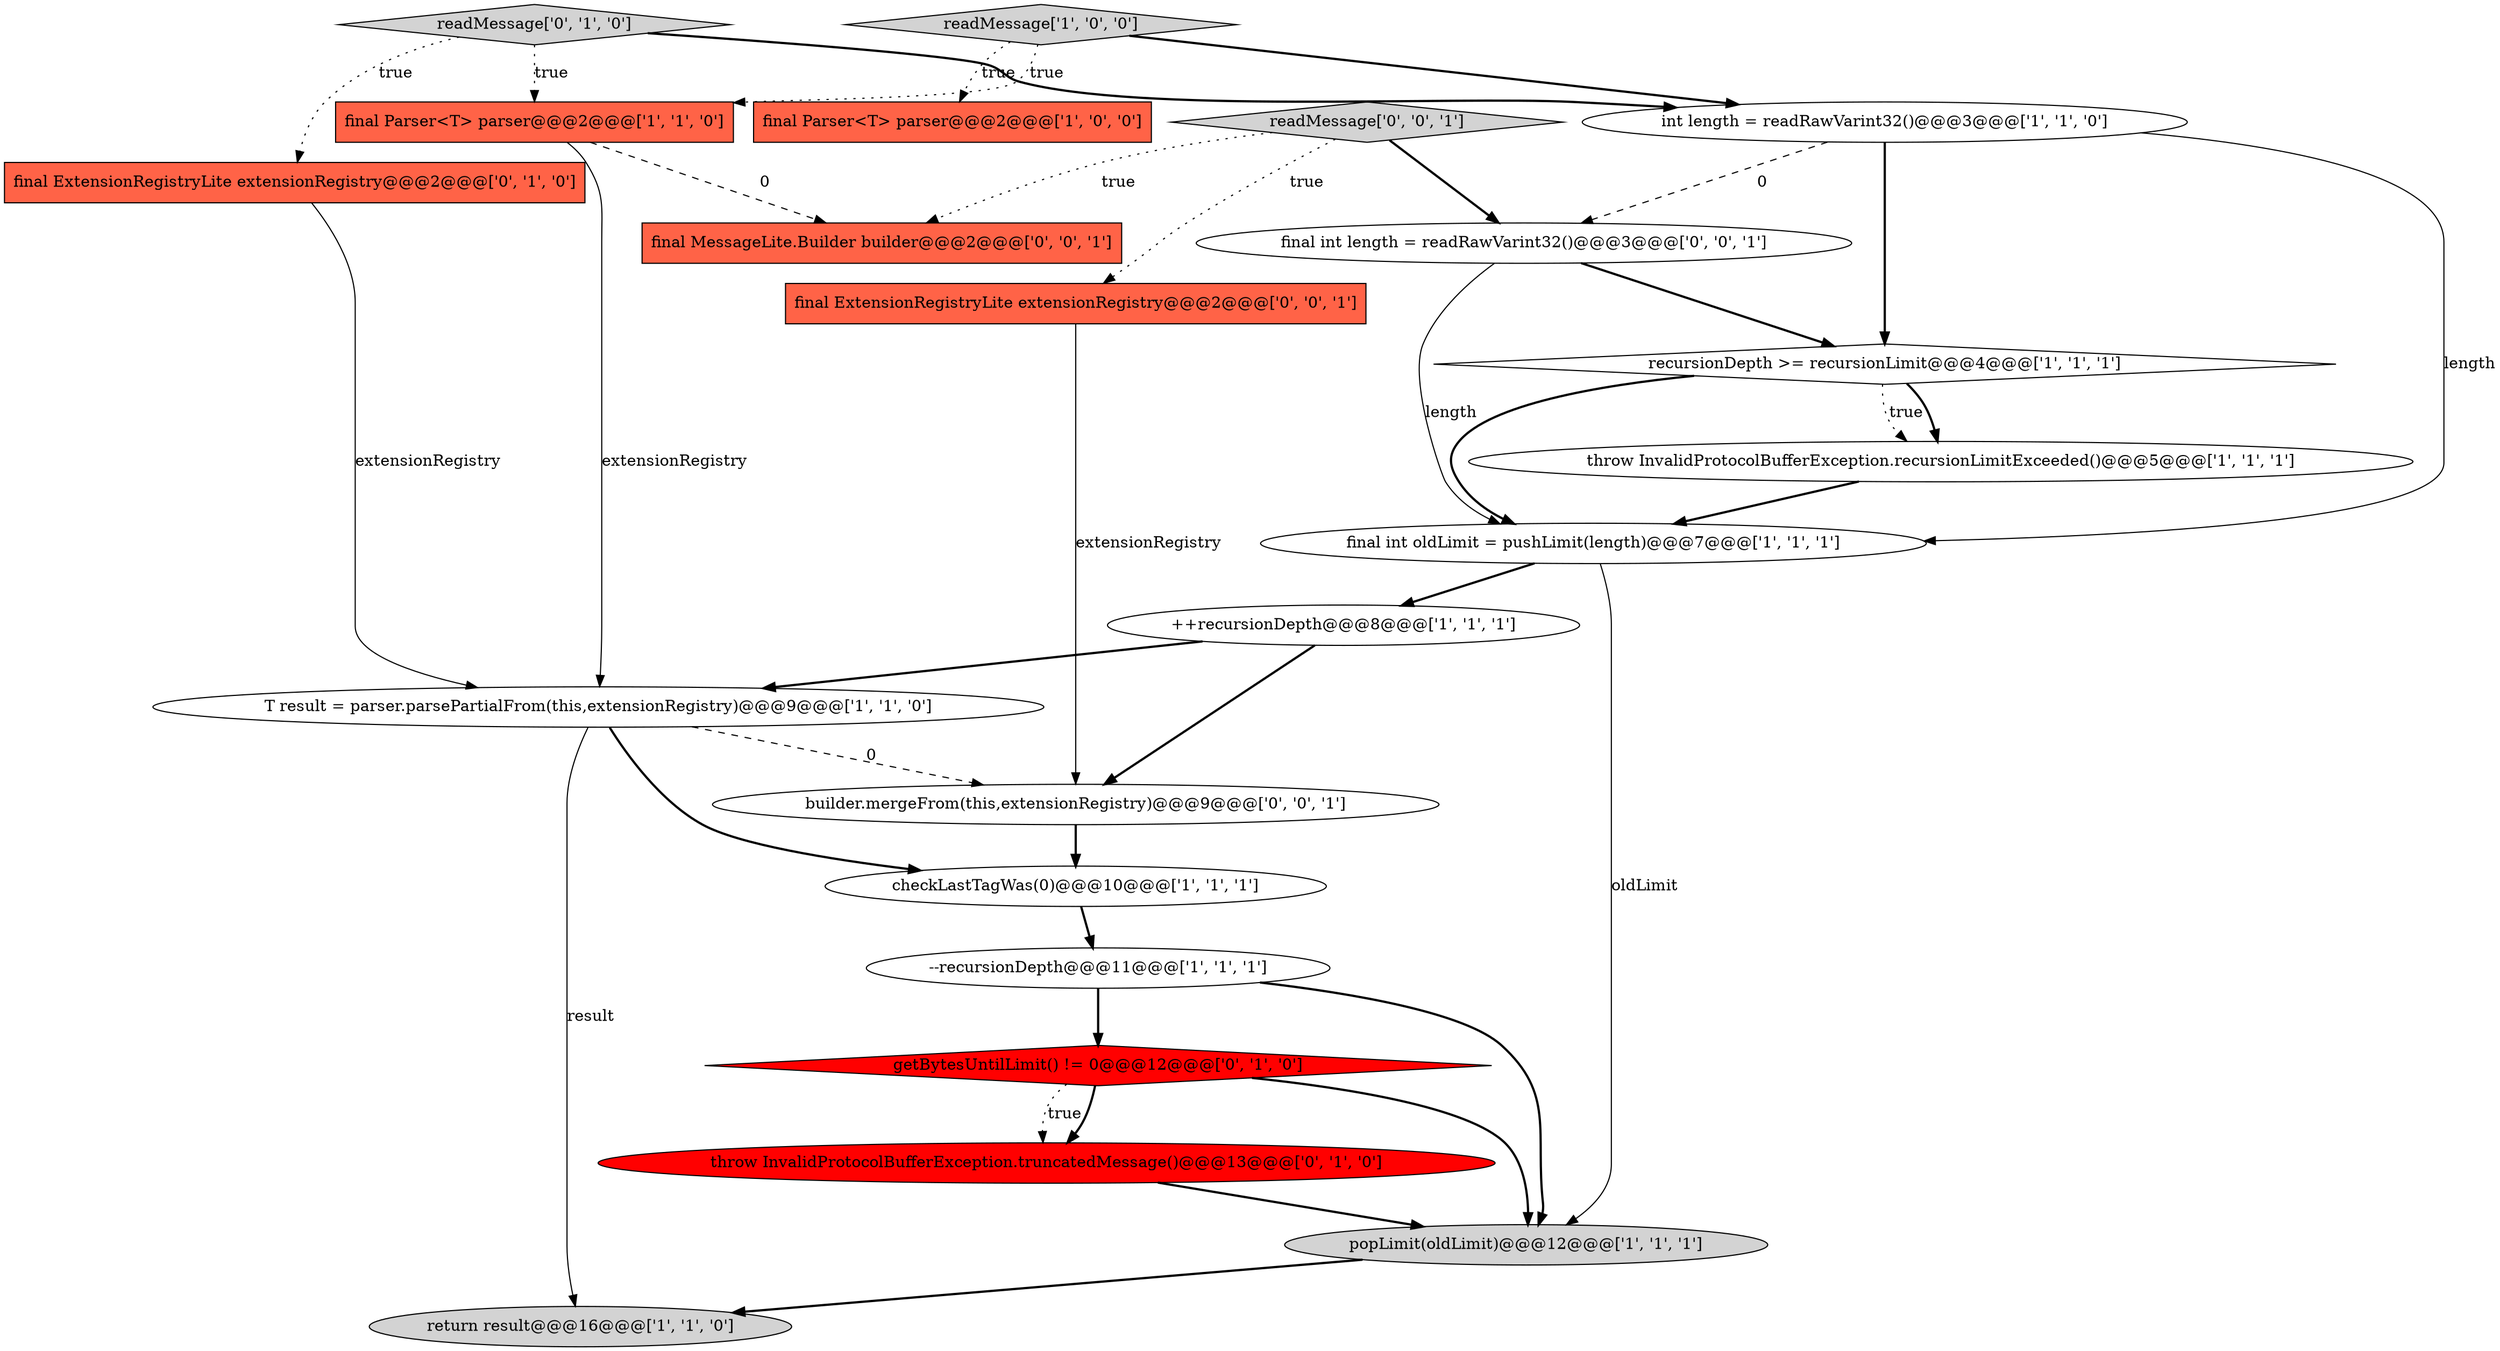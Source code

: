 digraph {
7 [style = filled, label = "final int oldLimit = pushLimit(length)@@@7@@@['1', '1', '1']", fillcolor = white, shape = ellipse image = "AAA0AAABBB1BBB"];
11 [style = filled, label = "throw InvalidProtocolBufferException.recursionLimitExceeded()@@@5@@@['1', '1', '1']", fillcolor = white, shape = ellipse image = "AAA0AAABBB1BBB"];
19 [style = filled, label = "final ExtensionRegistryLite extensionRegistry@@@2@@@['0', '0', '1']", fillcolor = tomato, shape = box image = "AAA0AAABBB3BBB"];
18 [style = filled, label = "readMessage['0', '0', '1']", fillcolor = lightgray, shape = diamond image = "AAA0AAABBB3BBB"];
0 [style = filled, label = "++recursionDepth@@@8@@@['1', '1', '1']", fillcolor = white, shape = ellipse image = "AAA0AAABBB1BBB"];
5 [style = filled, label = "final Parser<T> parser@@@2@@@['1', '0', '0']", fillcolor = tomato, shape = box image = "AAA0AAABBB1BBB"];
16 [style = filled, label = "final ExtensionRegistryLite extensionRegistry@@@2@@@['0', '1', '0']", fillcolor = tomato, shape = box image = "AAA0AAABBB2BBB"];
13 [style = filled, label = "getBytesUntilLimit() != 0@@@12@@@['0', '1', '0']", fillcolor = red, shape = diamond image = "AAA1AAABBB2BBB"];
2 [style = filled, label = "readMessage['1', '0', '0']", fillcolor = lightgray, shape = diamond image = "AAA0AAABBB1BBB"];
9 [style = filled, label = "return result@@@16@@@['1', '1', '0']", fillcolor = lightgray, shape = ellipse image = "AAA0AAABBB1BBB"];
6 [style = filled, label = "int length = readRawVarint32()@@@3@@@['1', '1', '0']", fillcolor = white, shape = ellipse image = "AAA0AAABBB1BBB"];
8 [style = filled, label = "checkLastTagWas(0)@@@10@@@['1', '1', '1']", fillcolor = white, shape = ellipse image = "AAA0AAABBB1BBB"];
14 [style = filled, label = "throw InvalidProtocolBufferException.truncatedMessage()@@@13@@@['0', '1', '0']", fillcolor = red, shape = ellipse image = "AAA1AAABBB2BBB"];
4 [style = filled, label = "popLimit(oldLimit)@@@12@@@['1', '1', '1']", fillcolor = lightgray, shape = ellipse image = "AAA0AAABBB1BBB"];
3 [style = filled, label = "--recursionDepth@@@11@@@['1', '1', '1']", fillcolor = white, shape = ellipse image = "AAA0AAABBB1BBB"];
1 [style = filled, label = "recursionDepth >= recursionLimit@@@4@@@['1', '1', '1']", fillcolor = white, shape = diamond image = "AAA0AAABBB1BBB"];
12 [style = filled, label = "final Parser<T> parser@@@2@@@['1', '1', '0']", fillcolor = tomato, shape = box image = "AAA0AAABBB1BBB"];
10 [style = filled, label = "T result = parser.parsePartialFrom(this,extensionRegistry)@@@9@@@['1', '1', '0']", fillcolor = white, shape = ellipse image = "AAA0AAABBB1BBB"];
21 [style = filled, label = "final MessageLite.Builder builder@@@2@@@['0', '0', '1']", fillcolor = tomato, shape = box image = "AAA0AAABBB3BBB"];
17 [style = filled, label = "final int length = readRawVarint32()@@@3@@@['0', '0', '1']", fillcolor = white, shape = ellipse image = "AAA0AAABBB3BBB"];
15 [style = filled, label = "readMessage['0', '1', '0']", fillcolor = lightgray, shape = diamond image = "AAA0AAABBB2BBB"];
20 [style = filled, label = "builder.mergeFrom(this,extensionRegistry)@@@9@@@['0', '0', '1']", fillcolor = white, shape = ellipse image = "AAA0AAABBB3BBB"];
4->9 [style = bold, label=""];
7->4 [style = solid, label="oldLimit"];
6->7 [style = solid, label="length"];
17->1 [style = bold, label=""];
2->6 [style = bold, label=""];
1->11 [style = dotted, label="true"];
8->3 [style = bold, label=""];
18->21 [style = dotted, label="true"];
18->19 [style = dotted, label="true"];
18->17 [style = bold, label=""];
16->10 [style = solid, label="extensionRegistry"];
7->0 [style = bold, label=""];
15->6 [style = bold, label=""];
6->17 [style = dashed, label="0"];
15->16 [style = dotted, label="true"];
17->7 [style = solid, label="length"];
1->7 [style = bold, label=""];
3->4 [style = bold, label=""];
12->21 [style = dashed, label="0"];
19->20 [style = solid, label="extensionRegistry"];
1->11 [style = bold, label=""];
6->1 [style = bold, label=""];
0->10 [style = bold, label=""];
20->8 [style = bold, label=""];
10->8 [style = bold, label=""];
12->10 [style = solid, label="extensionRegistry"];
2->12 [style = dotted, label="true"];
3->13 [style = bold, label=""];
15->12 [style = dotted, label="true"];
10->20 [style = dashed, label="0"];
0->20 [style = bold, label=""];
10->9 [style = solid, label="result"];
2->5 [style = dotted, label="true"];
13->14 [style = dotted, label="true"];
13->14 [style = bold, label=""];
11->7 [style = bold, label=""];
14->4 [style = bold, label=""];
13->4 [style = bold, label=""];
}
